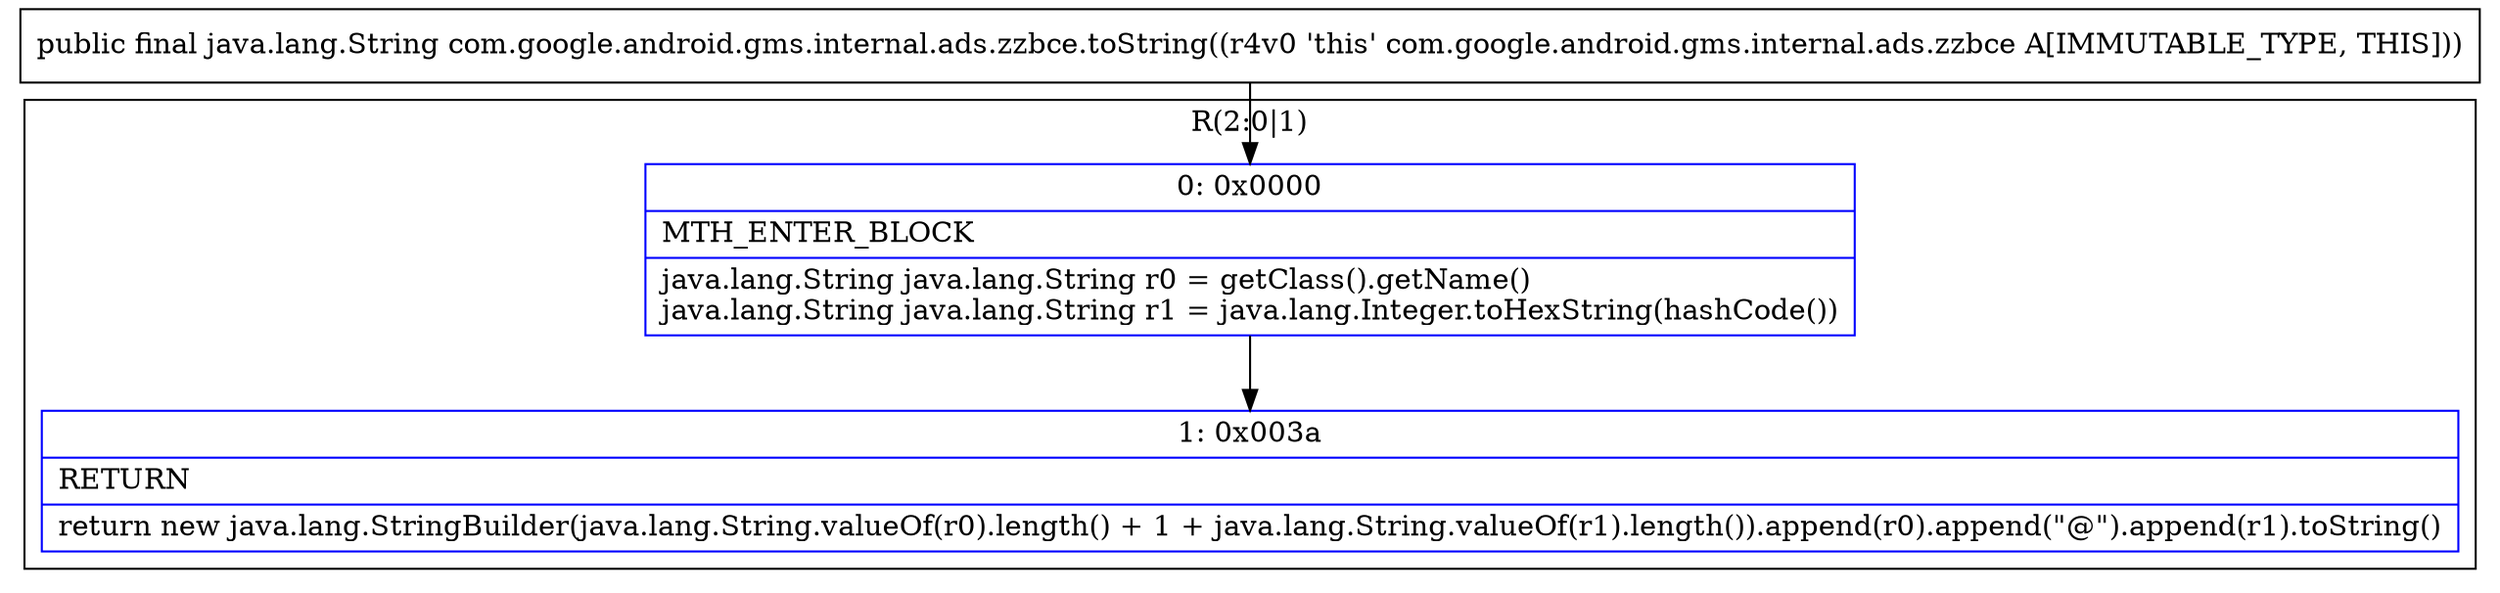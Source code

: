 digraph "CFG forcom.google.android.gms.internal.ads.zzbce.toString()Ljava\/lang\/String;" {
subgraph cluster_Region_1506849418 {
label = "R(2:0|1)";
node [shape=record,color=blue];
Node_0 [shape=record,label="{0\:\ 0x0000|MTH_ENTER_BLOCK\l|java.lang.String java.lang.String r0 = getClass().getName()\ljava.lang.String java.lang.String r1 = java.lang.Integer.toHexString(hashCode())\l}"];
Node_1 [shape=record,label="{1\:\ 0x003a|RETURN\l|return new java.lang.StringBuilder(java.lang.String.valueOf(r0).length() + 1 + java.lang.String.valueOf(r1).length()).append(r0).append(\"@\").append(r1).toString()\l}"];
}
MethodNode[shape=record,label="{public final java.lang.String com.google.android.gms.internal.ads.zzbce.toString((r4v0 'this' com.google.android.gms.internal.ads.zzbce A[IMMUTABLE_TYPE, THIS])) }"];
MethodNode -> Node_0;
Node_0 -> Node_1;
}

